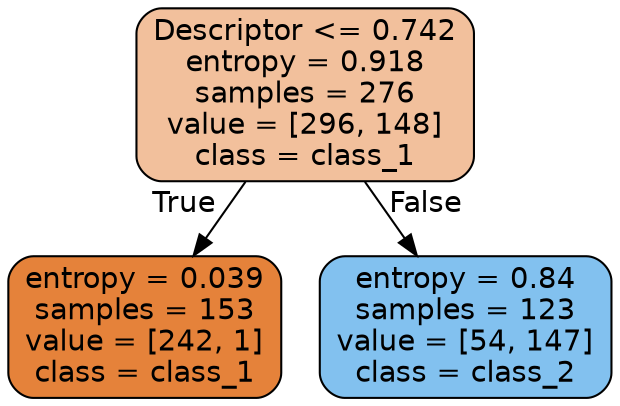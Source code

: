 digraph Tree {
node [shape=box, style="filled, rounded", color="black", fontname="helvetica"] ;
edge [fontname="helvetica"] ;
0 [label="Descriptor <= 0.742\nentropy = 0.918\nsamples = 276\nvalue = [296, 148]\nclass = class_1", fillcolor="#f2c09c"] ;
1 [label="entropy = 0.039\nsamples = 153\nvalue = [242, 1]\nclass = class_1", fillcolor="#e5823a"] ;
0 -> 1 [labeldistance=2.5, labelangle=45, headlabel="True"] ;
2 [label="entropy = 0.84\nsamples = 123\nvalue = [54, 147]\nclass = class_2", fillcolor="#82c1ef"] ;
0 -> 2 [labeldistance=2.5, labelangle=-45, headlabel="False"] ;
}